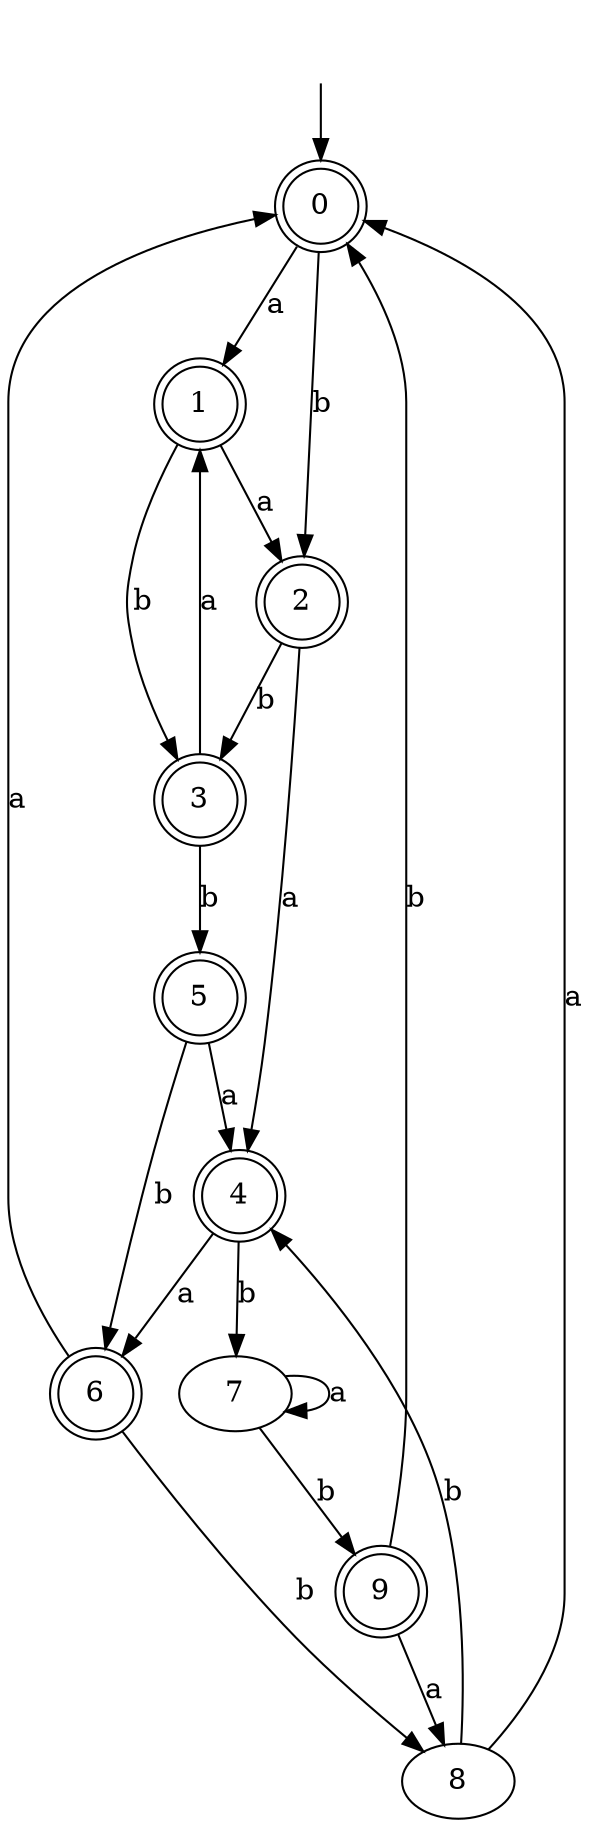 digraph RandomDFA {
  __start0 [label="", shape=none];
  __start0 -> 0 [label=""];
  0 [shape=circle] [shape=doublecircle]
  0 -> 1 [label="a"]
  0 -> 2 [label="b"]
  1 [shape=doublecircle]
  1 -> 2 [label="a"]
  1 -> 3 [label="b"]
  2 [shape=doublecircle]
  2 -> 4 [label="a"]
  2 -> 3 [label="b"]
  3 [shape=doublecircle]
  3 -> 1 [label="a"]
  3 -> 5 [label="b"]
  4 [shape=doublecircle]
  4 -> 6 [label="a"]
  4 -> 7 [label="b"]
  5 [shape=doublecircle]
  5 -> 4 [label="a"]
  5 -> 6 [label="b"]
  6 [shape=doublecircle]
  6 -> 0 [label="a"]
  6 -> 8 [label="b"]
  7
  7 -> 7 [label="a"]
  7 -> 9 [label="b"]
  8
  8 -> 0 [label="a"]
  8 -> 4 [label="b"]
  9 [shape=doublecircle]
  9 -> 8 [label="a"]
  9 -> 0 [label="b"]
}
